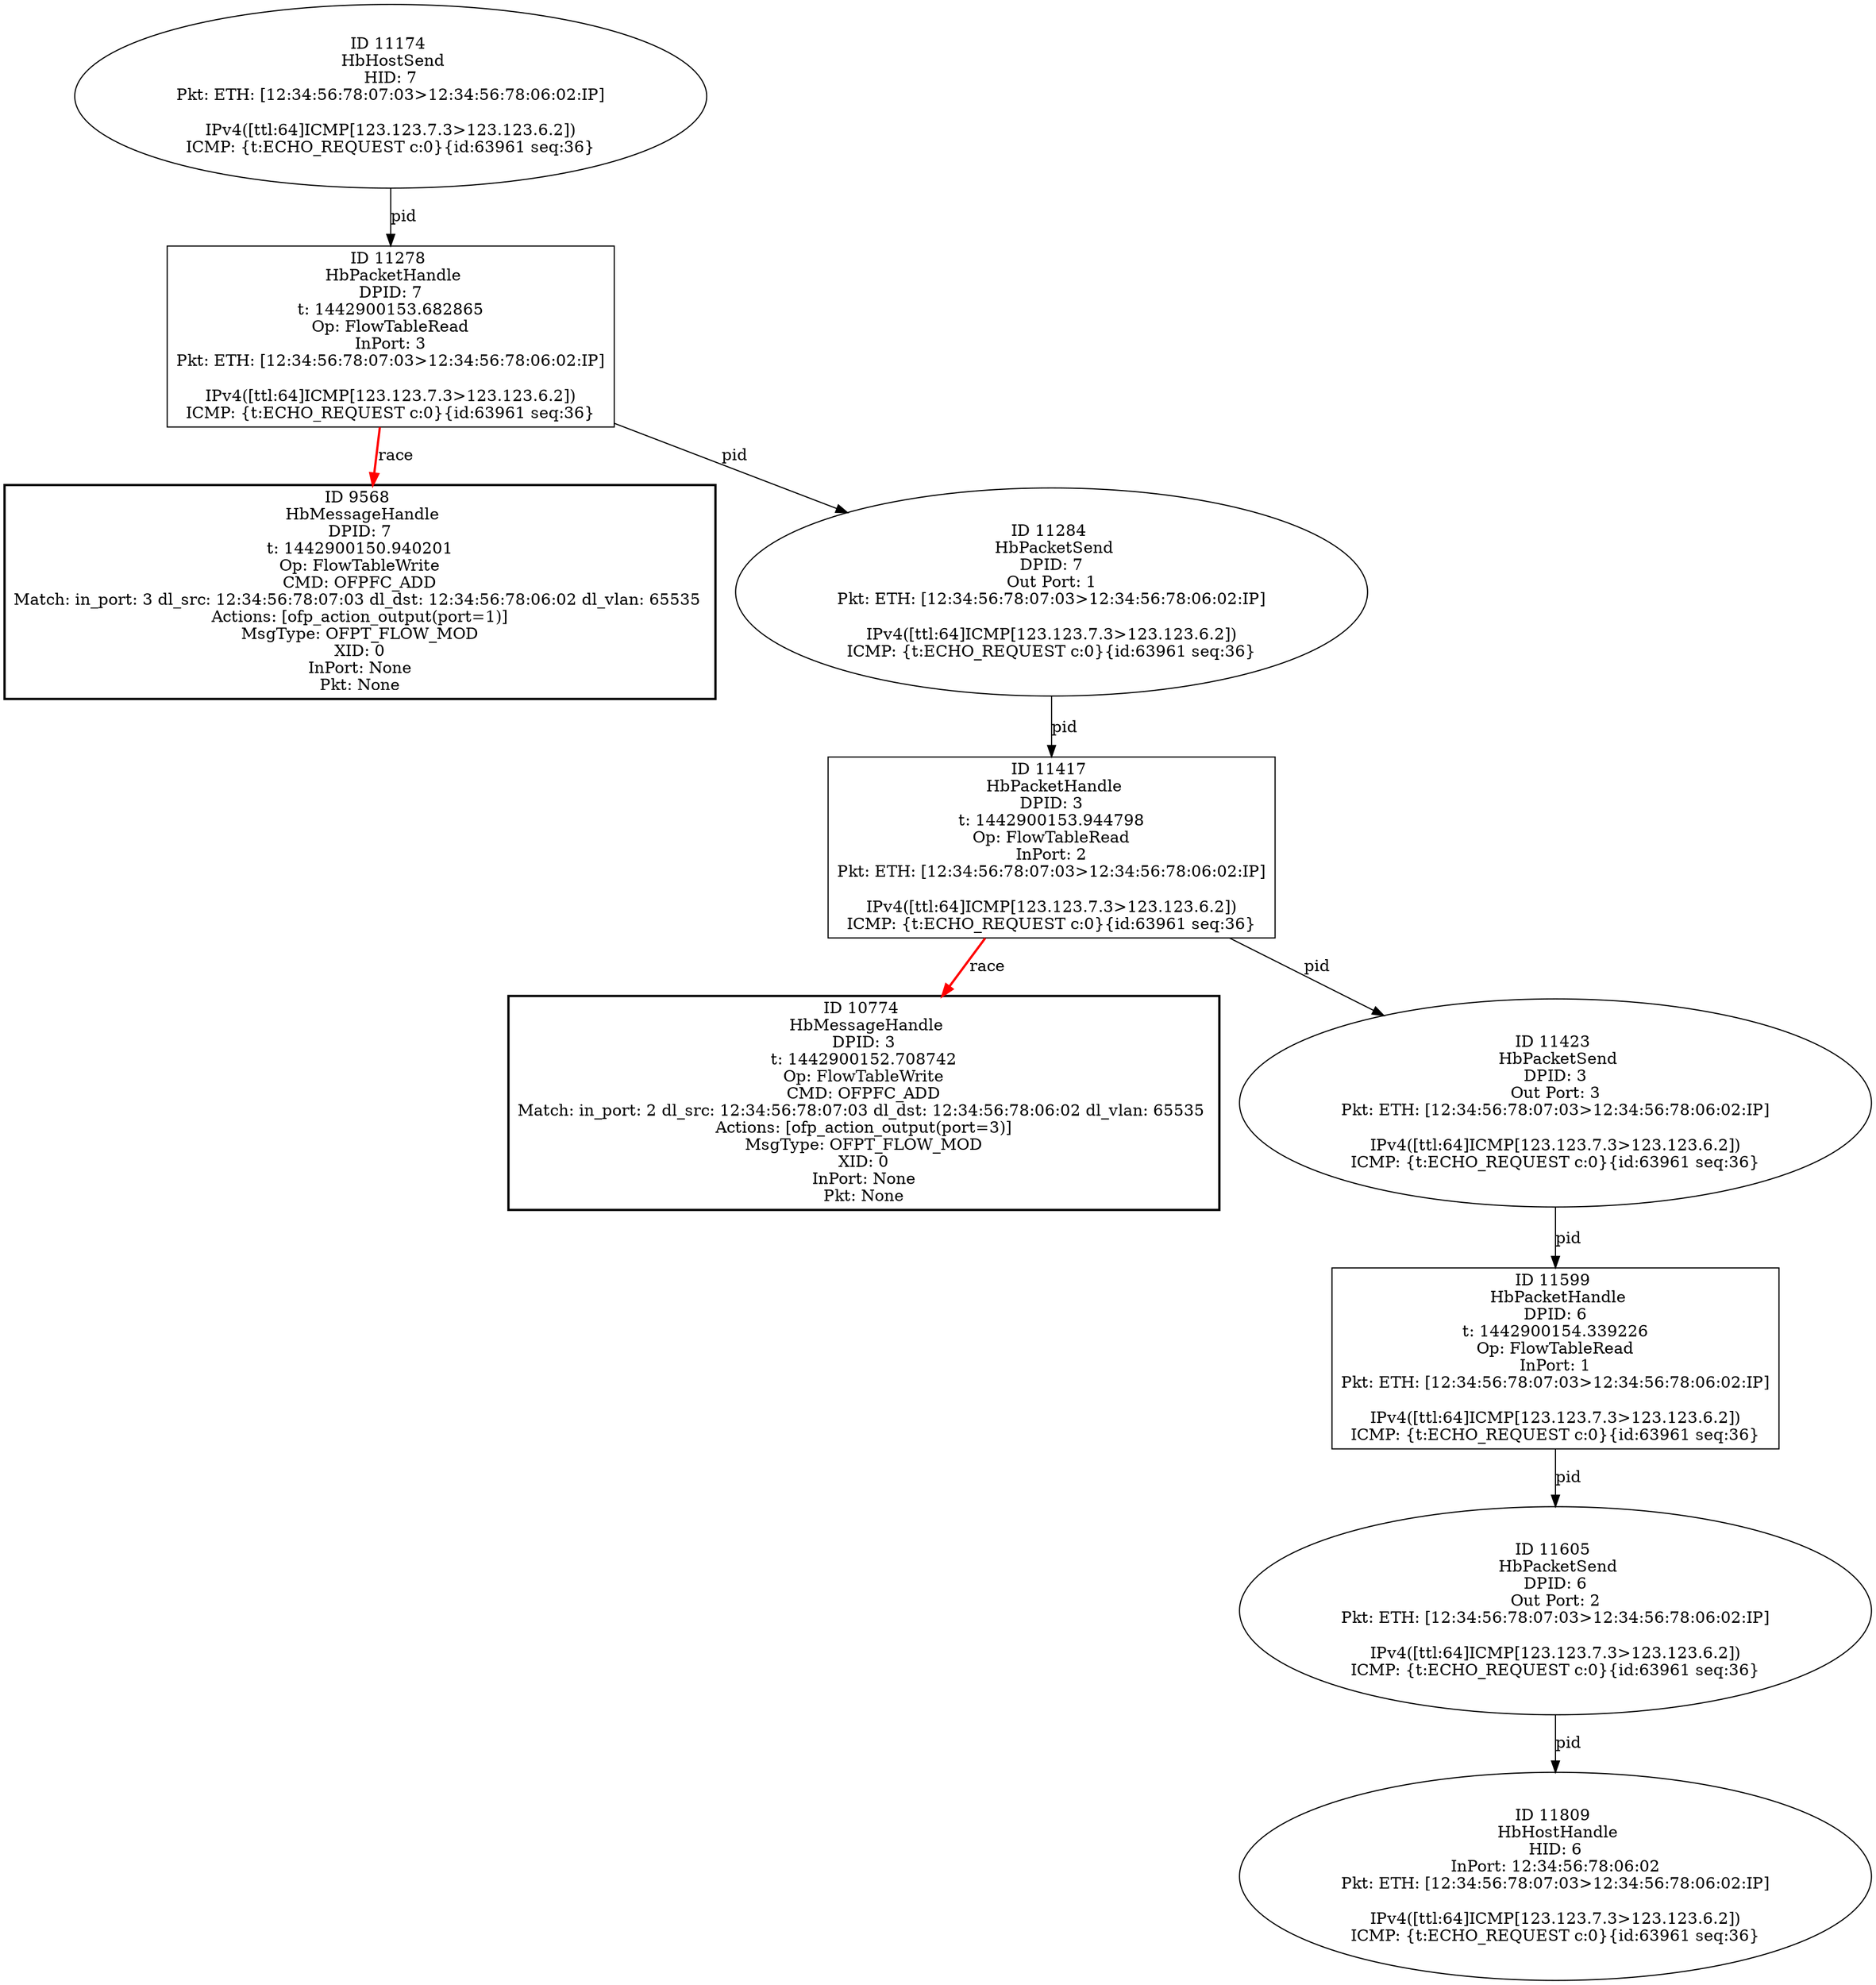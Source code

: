 strict digraph G {
9568 [shape=box, style=bold, event=<hb_events.HbMessageHandle object at 0x10d0775d0>, label="ID 9568 
 HbMessageHandle
DPID: 7
t: 1442900150.940201
Op: FlowTableWrite
CMD: OFPFC_ADD
Match: in_port: 3 dl_src: 12:34:56:78:07:03 dl_dst: 12:34:56:78:06:02 dl_vlan: 65535 
Actions: [ofp_action_output(port=1)]
MsgType: OFPT_FLOW_MOD
XID: 0
InPort: None
Pkt: None"];
11809 [shape=oval, event=<hb_events.HbHostHandle object at 0x10d98b150>, label="ID 11809 
 HbHostHandle
HID: 6
InPort: 12:34:56:78:06:02
Pkt: ETH: [12:34:56:78:07:03>12:34:56:78:06:02:IP]

IPv4([ttl:64]ICMP[123.123.7.3>123.123.6.2])
ICMP: {t:ECHO_REQUEST c:0}{id:63961 seq:36}"];
11174 [shape=oval, event=<hb_events.HbHostSend object at 0x10d664190>, label="ID 11174 
 HbHostSend
HID: 7
Pkt: ETH: [12:34:56:78:07:03>12:34:56:78:06:02:IP]

IPv4([ttl:64]ICMP[123.123.7.3>123.123.6.2])
ICMP: {t:ECHO_REQUEST c:0}{id:63961 seq:36}"];
11278 [shape=box, event=<hb_events.HbPacketHandle object at 0x10d6ecb10>, label="ID 11278 
 HbPacketHandle
DPID: 7
t: 1442900153.682865
Op: FlowTableRead
InPort: 3
Pkt: ETH: [12:34:56:78:07:03>12:34:56:78:06:02:IP]

IPv4([ttl:64]ICMP[123.123.7.3>123.123.6.2])
ICMP: {t:ECHO_REQUEST c:0}{id:63961 seq:36}"];
11599 [shape=box, event=<hb_events.HbPacketHandle object at 0x10d85c810>, label="ID 11599 
 HbPacketHandle
DPID: 6
t: 1442900154.339226
Op: FlowTableRead
InPort: 1
Pkt: ETH: [12:34:56:78:07:03>12:34:56:78:06:02:IP]

IPv4([ttl:64]ICMP[123.123.7.3>123.123.6.2])
ICMP: {t:ECHO_REQUEST c:0}{id:63961 seq:36}"];
11284 [shape=oval, event=<hb_events.HbPacketSend object at 0x10d6ece50>, label="ID 11284 
 HbPacketSend
DPID: 7
Out Port: 1
Pkt: ETH: [12:34:56:78:07:03>12:34:56:78:06:02:IP]

IPv4([ttl:64]ICMP[123.123.7.3>123.123.6.2])
ICMP: {t:ECHO_REQUEST c:0}{id:63961 seq:36}"];
11605 [shape=oval, event=<hb_events.HbPacketSend object at 0x10d869e10>, label="ID 11605 
 HbPacketSend
DPID: 6
Out Port: 2
Pkt: ETH: [12:34:56:78:07:03>12:34:56:78:06:02:IP]

IPv4([ttl:64]ICMP[123.123.7.3>123.123.6.2])
ICMP: {t:ECHO_REQUEST c:0}{id:63961 seq:36}"];
10774 [shape=box, style=bold, event=<hb_events.HbMessageHandle object at 0x10d4addd0>, label="ID 10774 
 HbMessageHandle
DPID: 3
t: 1442900152.708742
Op: FlowTableWrite
CMD: OFPFC_ADD
Match: in_port: 2 dl_src: 12:34:56:78:07:03 dl_dst: 12:34:56:78:06:02 dl_vlan: 65535 
Actions: [ofp_action_output(port=3)]
MsgType: OFPT_FLOW_MOD
XID: 0
InPort: None
Pkt: None"];
11417 [shape=box, event=<hb_events.HbPacketHandle object at 0x10d7ad050>, label="ID 11417 
 HbPacketHandle
DPID: 3
t: 1442900153.944798
Op: FlowTableRead
InPort: 2
Pkt: ETH: [12:34:56:78:07:03>12:34:56:78:06:02:IP]

IPv4([ttl:64]ICMP[123.123.7.3>123.123.6.2])
ICMP: {t:ECHO_REQUEST c:0}{id:63961 seq:36}"];
11423 [shape=oval, event=<hb_events.HbPacketSend object at 0x10d769d50>, label="ID 11423 
 HbPacketSend
DPID: 3
Out Port: 3
Pkt: ETH: [12:34:56:78:07:03>12:34:56:78:06:02:IP]

IPv4([ttl:64]ICMP[123.123.7.3>123.123.6.2])
ICMP: {t:ECHO_REQUEST c:0}{id:63961 seq:36}"];
11174 -> 11278  [rel=pid, label=pid];
11278 -> 9568  [harmful=True, color=red, style=bold, rel=race, label=race];
11278 -> 11284  [rel=pid, label=pid];
11599 -> 11605  [rel=pid, label=pid];
11284 -> 11417  [rel=pid, label=pid];
11605 -> 11809  [rel=pid, label=pid];
11417 -> 10774  [harmful=True, color=red, style=bold, rel=race, label=race];
11417 -> 11423  [rel=pid, label=pid];
11423 -> 11599  [rel=pid, label=pid];
}
